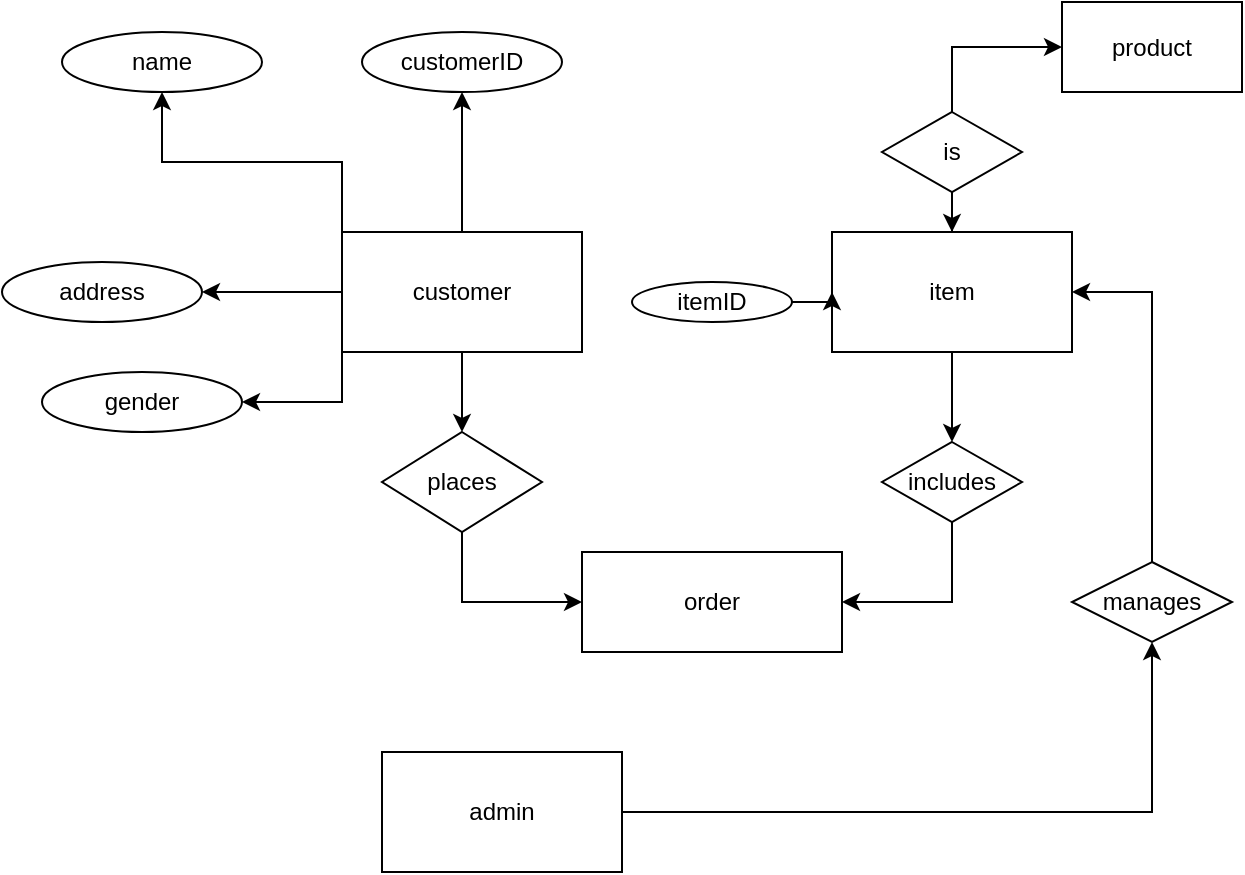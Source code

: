 <mxfile version="24.8.4">
  <diagram id="R2lEEEUBdFMjLlhIrx00" name="Page-1">
    <mxGraphModel dx="1365" dy="599" grid="1" gridSize="10" guides="1" tooltips="1" connect="1" arrows="1" fold="1" page="1" pageScale="1" pageWidth="850" pageHeight="1100" math="0" shadow="0" extFonts="Permanent Marker^https://fonts.googleapis.com/css?family=Permanent+Marker">
      <root>
        <mxCell id="0" />
        <mxCell id="1" parent="0" />
        <mxCell id="6EzivG75NOuCyRAAwWFl-10" value="" style="edgeStyle=orthogonalEdgeStyle;rounded=0;orthogonalLoop=1;jettySize=auto;html=1;" edge="1" parent="1" source="6EzivG75NOuCyRAAwWFl-1" target="6EzivG75NOuCyRAAwWFl-5">
          <mxGeometry relative="1" as="geometry" />
        </mxCell>
        <mxCell id="6EzivG75NOuCyRAAwWFl-11" style="edgeStyle=orthogonalEdgeStyle;rounded=0;orthogonalLoop=1;jettySize=auto;html=1;exitX=0;exitY=0;exitDx=0;exitDy=0;" edge="1" parent="1" source="6EzivG75NOuCyRAAwWFl-1" target="6EzivG75NOuCyRAAwWFl-3">
          <mxGeometry relative="1" as="geometry" />
        </mxCell>
        <mxCell id="6EzivG75NOuCyRAAwWFl-14" value="" style="edgeStyle=orthogonalEdgeStyle;rounded=0;orthogonalLoop=1;jettySize=auto;html=1;" edge="1" parent="1" source="6EzivG75NOuCyRAAwWFl-1" target="6EzivG75NOuCyRAAwWFl-13">
          <mxGeometry relative="1" as="geometry" />
        </mxCell>
        <mxCell id="6EzivG75NOuCyRAAwWFl-16" style="edgeStyle=orthogonalEdgeStyle;rounded=0;orthogonalLoop=1;jettySize=auto;html=1;exitX=0;exitY=1;exitDx=0;exitDy=0;entryX=1;entryY=0.5;entryDx=0;entryDy=0;" edge="1" parent="1" source="6EzivG75NOuCyRAAwWFl-1" target="6EzivG75NOuCyRAAwWFl-6">
          <mxGeometry relative="1" as="geometry">
            <mxPoint x="180.455" y="240" as="targetPoint" />
          </mxGeometry>
        </mxCell>
        <mxCell id="6EzivG75NOuCyRAAwWFl-17" value="" style="edgeStyle=orthogonalEdgeStyle;rounded=0;orthogonalLoop=1;jettySize=auto;html=1;" edge="1" parent="1" source="6EzivG75NOuCyRAAwWFl-1" target="6EzivG75NOuCyRAAwWFl-4">
          <mxGeometry relative="1" as="geometry" />
        </mxCell>
        <mxCell id="6EzivG75NOuCyRAAwWFl-1" value="customer" style="whiteSpace=wrap;html=1;" vertex="1" parent="1">
          <mxGeometry x="180" y="150" width="120" height="60" as="geometry" />
        </mxCell>
        <mxCell id="6EzivG75NOuCyRAAwWFl-3" value="name" style="ellipse;whiteSpace=wrap;html=1;" vertex="1" parent="1">
          <mxGeometry x="40" y="50" width="100" height="30" as="geometry" />
        </mxCell>
        <mxCell id="6EzivG75NOuCyRAAwWFl-4" value="address" style="ellipse;whiteSpace=wrap;html=1;" vertex="1" parent="1">
          <mxGeometry x="10" y="165" width="100" height="30" as="geometry" />
        </mxCell>
        <mxCell id="6EzivG75NOuCyRAAwWFl-5" value="customerID" style="ellipse;whiteSpace=wrap;html=1;" vertex="1" parent="1">
          <mxGeometry x="190" y="50" width="100" height="30" as="geometry" />
        </mxCell>
        <mxCell id="6EzivG75NOuCyRAAwWFl-6" value="gender" style="ellipse;whiteSpace=wrap;html=1;" vertex="1" parent="1">
          <mxGeometry x="30" y="220" width="100" height="30" as="geometry" />
        </mxCell>
        <mxCell id="6EzivG75NOuCyRAAwWFl-12" value="order" style="whiteSpace=wrap;html=1;" vertex="1" parent="1">
          <mxGeometry x="300" y="310" width="130" height="50" as="geometry" />
        </mxCell>
        <mxCell id="6EzivG75NOuCyRAAwWFl-15" style="edgeStyle=orthogonalEdgeStyle;rounded=0;orthogonalLoop=1;jettySize=auto;html=1;exitX=0.5;exitY=1;exitDx=0;exitDy=0;entryX=0;entryY=0.5;entryDx=0;entryDy=0;" edge="1" parent="1" source="6EzivG75NOuCyRAAwWFl-13" target="6EzivG75NOuCyRAAwWFl-12">
          <mxGeometry relative="1" as="geometry" />
        </mxCell>
        <mxCell id="6EzivG75NOuCyRAAwWFl-13" value="places" style="rhombus;whiteSpace=wrap;html=1;" vertex="1" parent="1">
          <mxGeometry x="200" y="250" width="80" height="50" as="geometry" />
        </mxCell>
        <mxCell id="6EzivG75NOuCyRAAwWFl-19" style="edgeStyle=orthogonalEdgeStyle;rounded=0;orthogonalLoop=1;jettySize=auto;html=1;exitX=0.5;exitY=1;exitDx=0;exitDy=0;entryX=1;entryY=0.5;entryDx=0;entryDy=0;" edge="1" parent="1" source="6EzivG75NOuCyRAAwWFl-18" target="6EzivG75NOuCyRAAwWFl-12">
          <mxGeometry relative="1" as="geometry" />
        </mxCell>
        <mxCell id="6EzivG75NOuCyRAAwWFl-18" value="includes" style="rhombus;whiteSpace=wrap;html=1;" vertex="1" parent="1">
          <mxGeometry x="450" y="255" width="70" height="40" as="geometry" />
        </mxCell>
        <mxCell id="6EzivG75NOuCyRAAwWFl-21" value="" style="edgeStyle=orthogonalEdgeStyle;rounded=0;orthogonalLoop=1;jettySize=auto;html=1;" edge="1" parent="1" source="6EzivG75NOuCyRAAwWFl-20" target="6EzivG75NOuCyRAAwWFl-18">
          <mxGeometry relative="1" as="geometry" />
        </mxCell>
        <mxCell id="6EzivG75NOuCyRAAwWFl-20" value="item" style="whiteSpace=wrap;html=1;" vertex="1" parent="1">
          <mxGeometry x="425" y="150" width="120" height="60" as="geometry" />
        </mxCell>
        <mxCell id="6EzivG75NOuCyRAAwWFl-26" value="product" style="whiteSpace=wrap;html=1;" vertex="1" parent="1">
          <mxGeometry x="540" y="35" width="90" height="45" as="geometry" />
        </mxCell>
        <mxCell id="6EzivG75NOuCyRAAwWFl-29" value="" style="edgeStyle=orthogonalEdgeStyle;rounded=0;orthogonalLoop=1;jettySize=auto;html=1;" edge="1" parent="1" source="6EzivG75NOuCyRAAwWFl-28" target="6EzivG75NOuCyRAAwWFl-20">
          <mxGeometry relative="1" as="geometry" />
        </mxCell>
        <mxCell id="6EzivG75NOuCyRAAwWFl-28" value="itemID" style="ellipse;whiteSpace=wrap;html=1;" vertex="1" parent="1">
          <mxGeometry x="325" y="175" width="80" height="20" as="geometry" />
        </mxCell>
        <mxCell id="6EzivG75NOuCyRAAwWFl-32" value="" style="edgeStyle=orthogonalEdgeStyle;rounded=0;orthogonalLoop=1;jettySize=auto;html=1;" edge="1" parent="1" source="6EzivG75NOuCyRAAwWFl-30" target="6EzivG75NOuCyRAAwWFl-31">
          <mxGeometry relative="1" as="geometry" />
        </mxCell>
        <mxCell id="6EzivG75NOuCyRAAwWFl-30" value="admin" style="whiteSpace=wrap;html=1;" vertex="1" parent="1">
          <mxGeometry x="200" y="410" width="120" height="60" as="geometry" />
        </mxCell>
        <mxCell id="6EzivG75NOuCyRAAwWFl-33" style="edgeStyle=orthogonalEdgeStyle;rounded=0;orthogonalLoop=1;jettySize=auto;html=1;entryX=1;entryY=0.5;entryDx=0;entryDy=0;" edge="1" parent="1" source="6EzivG75NOuCyRAAwWFl-31" target="6EzivG75NOuCyRAAwWFl-20">
          <mxGeometry relative="1" as="geometry" />
        </mxCell>
        <mxCell id="6EzivG75NOuCyRAAwWFl-31" value="manages" style="rhombus;whiteSpace=wrap;html=1;" vertex="1" parent="1">
          <mxGeometry x="545" y="315" width="80" height="40" as="geometry" />
        </mxCell>
        <mxCell id="6EzivG75NOuCyRAAwWFl-37" value="" style="edgeStyle=orthogonalEdgeStyle;rounded=0;orthogonalLoop=1;jettySize=auto;html=1;" edge="1" parent="1" source="6EzivG75NOuCyRAAwWFl-36" target="6EzivG75NOuCyRAAwWFl-20">
          <mxGeometry relative="1" as="geometry" />
        </mxCell>
        <mxCell id="6EzivG75NOuCyRAAwWFl-38" style="edgeStyle=orthogonalEdgeStyle;rounded=0;orthogonalLoop=1;jettySize=auto;html=1;exitX=0.5;exitY=0;exitDx=0;exitDy=0;entryX=0;entryY=0.5;entryDx=0;entryDy=0;" edge="1" parent="1" source="6EzivG75NOuCyRAAwWFl-36" target="6EzivG75NOuCyRAAwWFl-26">
          <mxGeometry relative="1" as="geometry" />
        </mxCell>
        <mxCell id="6EzivG75NOuCyRAAwWFl-36" value="is" style="rhombus;whiteSpace=wrap;html=1;" vertex="1" parent="1">
          <mxGeometry x="450" y="90" width="70" height="40" as="geometry" />
        </mxCell>
      </root>
    </mxGraphModel>
  </diagram>
</mxfile>
